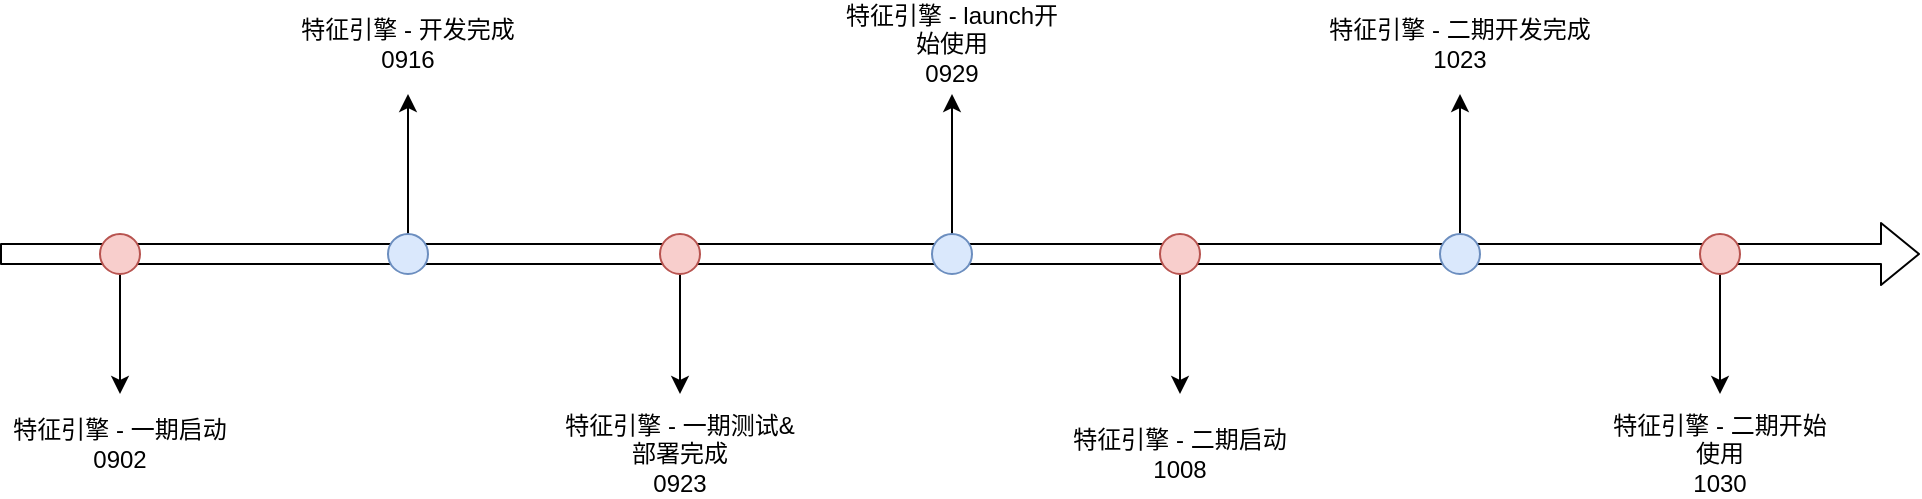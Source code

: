<mxfile version="13.6.6" type="github">
  <diagram id="rcp3pEE-7lTvaWBj_Qyv" name="Page-1">
    <mxGraphModel dx="1261" dy="794" grid="1" gridSize="10" guides="1" tooltips="1" connect="1" arrows="1" fold="1" page="1" pageScale="1" pageWidth="827" pageHeight="1169" math="0" shadow="0">
      <root>
        <mxCell id="0" />
        <mxCell id="1" parent="0" />
        <mxCell id="uwBnBX3pxRv0StW7nRhz-1" value="" style="shape=flexArrow;endArrow=classic;html=1;" edge="1" parent="1">
          <mxGeometry width="50" height="50" relative="1" as="geometry">
            <mxPoint x="150" y="330" as="sourcePoint" />
            <mxPoint x="1110" y="330" as="targetPoint" />
          </mxGeometry>
        </mxCell>
        <mxCell id="uwBnBX3pxRv0StW7nRhz-19" value="" style="group" vertex="1" connectable="0" parent="1">
          <mxGeometry x="294" y="210" width="120" height="130" as="geometry" />
        </mxCell>
        <mxCell id="uwBnBX3pxRv0StW7nRhz-6" value="" style="endArrow=classic;html=1;exitX=0.5;exitY=0;exitDx=0;exitDy=0;" edge="1" parent="uwBnBX3pxRv0StW7nRhz-19" source="uwBnBX3pxRv0StW7nRhz-7">
          <mxGeometry width="50" height="50" relative="1" as="geometry">
            <mxPoint x="106" y="60" as="sourcePoint" />
            <mxPoint x="60" y="40" as="targetPoint" />
          </mxGeometry>
        </mxCell>
        <mxCell id="uwBnBX3pxRv0StW7nRhz-7" value="" style="ellipse;whiteSpace=wrap;html=1;aspect=fixed;fillColor=#dae8fc;strokeColor=#6c8ebf;" vertex="1" parent="uwBnBX3pxRv0StW7nRhz-19">
          <mxGeometry x="50" y="110" width="20" height="20" as="geometry" />
        </mxCell>
        <mxCell id="uwBnBX3pxRv0StW7nRhz-8" value="" style="endArrow=classic;html=1;" edge="1" parent="uwBnBX3pxRv0StW7nRhz-19" target="uwBnBX3pxRv0StW7nRhz-7">
          <mxGeometry width="50" height="50" relative="1" as="geometry">
            <mxPoint x="60" y="120" as="sourcePoint" />
            <mxPoint x="60" y="220" as="targetPoint" />
          </mxGeometry>
        </mxCell>
        <mxCell id="uwBnBX3pxRv0StW7nRhz-9" value="特征引擎 - 开发完成&lt;br&gt;0916" style="text;html=1;strokeColor=none;fillColor=none;align=center;verticalAlign=middle;whiteSpace=wrap;rounded=0;" vertex="1" parent="uwBnBX3pxRv0StW7nRhz-19">
          <mxGeometry width="120" height="30" as="geometry" />
        </mxCell>
        <mxCell id="uwBnBX3pxRv0StW7nRhz-20" value="" style="group" vertex="1" connectable="0" parent="1">
          <mxGeometry x="150" y="320" width="120" height="120" as="geometry" />
        </mxCell>
        <mxCell id="uwBnBX3pxRv0StW7nRhz-2" value="" style="endArrow=classic;html=1;" edge="1" parent="uwBnBX3pxRv0StW7nRhz-20" source="uwBnBX3pxRv0StW7nRhz-3">
          <mxGeometry width="50" height="50" relative="1" as="geometry">
            <mxPoint x="60" y="10" as="sourcePoint" />
            <mxPoint x="60" y="80" as="targetPoint" />
          </mxGeometry>
        </mxCell>
        <mxCell id="uwBnBX3pxRv0StW7nRhz-3" value="" style="ellipse;whiteSpace=wrap;html=1;aspect=fixed;fillColor=#f8cecc;strokeColor=#b85450;" vertex="1" parent="uwBnBX3pxRv0StW7nRhz-20">
          <mxGeometry x="50" width="20" height="20" as="geometry" />
        </mxCell>
        <mxCell id="uwBnBX3pxRv0StW7nRhz-4" value="" style="endArrow=classic;html=1;" edge="1" parent="uwBnBX3pxRv0StW7nRhz-20" target="uwBnBX3pxRv0StW7nRhz-3">
          <mxGeometry width="50" height="50" relative="1" as="geometry">
            <mxPoint x="60" y="10" as="sourcePoint" />
            <mxPoint x="60" y="110" as="targetPoint" />
          </mxGeometry>
        </mxCell>
        <mxCell id="uwBnBX3pxRv0StW7nRhz-5" value="特征引擎 - 一期启动&lt;br&gt;0902" style="text;html=1;strokeColor=none;fillColor=none;align=center;verticalAlign=middle;whiteSpace=wrap;rounded=0;" vertex="1" parent="uwBnBX3pxRv0StW7nRhz-20">
          <mxGeometry y="90" width="120" height="30" as="geometry" />
        </mxCell>
        <mxCell id="uwBnBX3pxRv0StW7nRhz-21" value="" style="group" vertex="1" connectable="0" parent="1">
          <mxGeometry x="430" y="320" width="120" height="130" as="geometry" />
        </mxCell>
        <mxCell id="uwBnBX3pxRv0StW7nRhz-11" value="" style="endArrow=classic;html=1;" edge="1" parent="uwBnBX3pxRv0StW7nRhz-21" source="uwBnBX3pxRv0StW7nRhz-12">
          <mxGeometry width="50" height="50" relative="1" as="geometry">
            <mxPoint x="60" y="10" as="sourcePoint" />
            <mxPoint x="60" y="80" as="targetPoint" />
          </mxGeometry>
        </mxCell>
        <mxCell id="uwBnBX3pxRv0StW7nRhz-12" value="" style="ellipse;whiteSpace=wrap;html=1;aspect=fixed;fillColor=#f8cecc;strokeColor=#b85450;" vertex="1" parent="uwBnBX3pxRv0StW7nRhz-21">
          <mxGeometry x="50" width="20" height="20" as="geometry" />
        </mxCell>
        <mxCell id="uwBnBX3pxRv0StW7nRhz-13" value="" style="endArrow=classic;html=1;" edge="1" parent="uwBnBX3pxRv0StW7nRhz-21" target="uwBnBX3pxRv0StW7nRhz-12">
          <mxGeometry width="50" height="50" relative="1" as="geometry">
            <mxPoint x="60" y="10" as="sourcePoint" />
            <mxPoint x="60" y="110" as="targetPoint" />
          </mxGeometry>
        </mxCell>
        <mxCell id="uwBnBX3pxRv0StW7nRhz-14" value="特征引擎 - 一期测试&amp;amp;部署完成&lt;br&gt;0923" style="text;html=1;strokeColor=none;fillColor=none;align=center;verticalAlign=middle;whiteSpace=wrap;rounded=0;" vertex="1" parent="uwBnBX3pxRv0StW7nRhz-21">
          <mxGeometry y="90" width="120" height="40" as="geometry" />
        </mxCell>
        <mxCell id="uwBnBX3pxRv0StW7nRhz-22" value="" style="group" vertex="1" connectable="0" parent="1">
          <mxGeometry x="566" y="210" width="120" height="130" as="geometry" />
        </mxCell>
        <mxCell id="uwBnBX3pxRv0StW7nRhz-23" value="" style="endArrow=classic;html=1;exitX=0.5;exitY=0;exitDx=0;exitDy=0;" edge="1" parent="uwBnBX3pxRv0StW7nRhz-22" source="uwBnBX3pxRv0StW7nRhz-24">
          <mxGeometry width="50" height="50" relative="1" as="geometry">
            <mxPoint x="106" y="60" as="sourcePoint" />
            <mxPoint x="60" y="40" as="targetPoint" />
          </mxGeometry>
        </mxCell>
        <mxCell id="uwBnBX3pxRv0StW7nRhz-24" value="" style="ellipse;whiteSpace=wrap;html=1;aspect=fixed;fillColor=#dae8fc;strokeColor=#6c8ebf;" vertex="1" parent="uwBnBX3pxRv0StW7nRhz-22">
          <mxGeometry x="50" y="110" width="20" height="20" as="geometry" />
        </mxCell>
        <mxCell id="uwBnBX3pxRv0StW7nRhz-25" value="" style="endArrow=classic;html=1;" edge="1" parent="uwBnBX3pxRv0StW7nRhz-22" target="uwBnBX3pxRv0StW7nRhz-24">
          <mxGeometry width="50" height="50" relative="1" as="geometry">
            <mxPoint x="60" y="120" as="sourcePoint" />
            <mxPoint x="60" y="220" as="targetPoint" />
          </mxGeometry>
        </mxCell>
        <mxCell id="uwBnBX3pxRv0StW7nRhz-26" value="特征引擎 - launch开始使用&lt;br&gt;0929" style="text;html=1;strokeColor=none;fillColor=none;align=center;verticalAlign=middle;whiteSpace=wrap;rounded=0;" vertex="1" parent="uwBnBX3pxRv0StW7nRhz-22">
          <mxGeometry width="120" height="30" as="geometry" />
        </mxCell>
        <mxCell id="uwBnBX3pxRv0StW7nRhz-27" value="" style="group" vertex="1" connectable="0" parent="1">
          <mxGeometry x="680" y="320" width="120" height="130" as="geometry" />
        </mxCell>
        <mxCell id="uwBnBX3pxRv0StW7nRhz-28" value="" style="endArrow=classic;html=1;" edge="1" parent="uwBnBX3pxRv0StW7nRhz-27" source="uwBnBX3pxRv0StW7nRhz-29">
          <mxGeometry width="50" height="50" relative="1" as="geometry">
            <mxPoint x="60" y="10" as="sourcePoint" />
            <mxPoint x="60" y="80" as="targetPoint" />
          </mxGeometry>
        </mxCell>
        <mxCell id="uwBnBX3pxRv0StW7nRhz-29" value="" style="ellipse;whiteSpace=wrap;html=1;aspect=fixed;fillColor=#f8cecc;strokeColor=#b85450;" vertex="1" parent="uwBnBX3pxRv0StW7nRhz-27">
          <mxGeometry x="50" width="20" height="20" as="geometry" />
        </mxCell>
        <mxCell id="uwBnBX3pxRv0StW7nRhz-30" value="" style="endArrow=classic;html=1;" edge="1" parent="uwBnBX3pxRv0StW7nRhz-27" target="uwBnBX3pxRv0StW7nRhz-29">
          <mxGeometry width="50" height="50" relative="1" as="geometry">
            <mxPoint x="60" y="10" as="sourcePoint" />
            <mxPoint x="60" y="110" as="targetPoint" />
          </mxGeometry>
        </mxCell>
        <mxCell id="uwBnBX3pxRv0StW7nRhz-31" value="特征引擎 - 二期启动&lt;br&gt;1008" style="text;html=1;strokeColor=none;fillColor=none;align=center;verticalAlign=middle;whiteSpace=wrap;rounded=0;" vertex="1" parent="uwBnBX3pxRv0StW7nRhz-27">
          <mxGeometry y="90" width="120" height="40" as="geometry" />
        </mxCell>
        <mxCell id="uwBnBX3pxRv0StW7nRhz-38" value="" style="group" vertex="1" connectable="0" parent="1">
          <mxGeometry x="820" y="210" width="150" height="130" as="geometry" />
        </mxCell>
        <mxCell id="uwBnBX3pxRv0StW7nRhz-39" value="" style="endArrow=classic;html=1;exitX=0.5;exitY=0;exitDx=0;exitDy=0;" edge="1" parent="uwBnBX3pxRv0StW7nRhz-38" source="uwBnBX3pxRv0StW7nRhz-40">
          <mxGeometry width="50" height="50" relative="1" as="geometry">
            <mxPoint x="106" y="60" as="sourcePoint" />
            <mxPoint x="60" y="40" as="targetPoint" />
          </mxGeometry>
        </mxCell>
        <mxCell id="uwBnBX3pxRv0StW7nRhz-40" value="" style="ellipse;whiteSpace=wrap;html=1;aspect=fixed;fillColor=#dae8fc;strokeColor=#6c8ebf;" vertex="1" parent="uwBnBX3pxRv0StW7nRhz-38">
          <mxGeometry x="50" y="110" width="20" height="20" as="geometry" />
        </mxCell>
        <mxCell id="uwBnBX3pxRv0StW7nRhz-41" value="" style="endArrow=classic;html=1;" edge="1" parent="uwBnBX3pxRv0StW7nRhz-38" target="uwBnBX3pxRv0StW7nRhz-40">
          <mxGeometry width="50" height="50" relative="1" as="geometry">
            <mxPoint x="60" y="120" as="sourcePoint" />
            <mxPoint x="60" y="220" as="targetPoint" />
          </mxGeometry>
        </mxCell>
        <mxCell id="uwBnBX3pxRv0StW7nRhz-42" value="特征引擎 - 二期开发完成&lt;br&gt;1023" style="text;html=1;strokeColor=none;fillColor=none;align=center;verticalAlign=middle;whiteSpace=wrap;rounded=0;" vertex="1" parent="uwBnBX3pxRv0StW7nRhz-38">
          <mxGeometry x="-15" width="150" height="30" as="geometry" />
        </mxCell>
        <mxCell id="uwBnBX3pxRv0StW7nRhz-47" value="" style="group" vertex="1" connectable="0" parent="1">
          <mxGeometry x="950" y="320" width="120" height="130" as="geometry" />
        </mxCell>
        <mxCell id="uwBnBX3pxRv0StW7nRhz-48" value="" style="endArrow=classic;html=1;" edge="1" parent="uwBnBX3pxRv0StW7nRhz-47" source="uwBnBX3pxRv0StW7nRhz-49">
          <mxGeometry width="50" height="50" relative="1" as="geometry">
            <mxPoint x="60" y="10" as="sourcePoint" />
            <mxPoint x="60" y="80" as="targetPoint" />
          </mxGeometry>
        </mxCell>
        <mxCell id="uwBnBX3pxRv0StW7nRhz-49" value="" style="ellipse;whiteSpace=wrap;html=1;aspect=fixed;fillColor=#f8cecc;strokeColor=#b85450;" vertex="1" parent="uwBnBX3pxRv0StW7nRhz-47">
          <mxGeometry x="50" width="20" height="20" as="geometry" />
        </mxCell>
        <mxCell id="uwBnBX3pxRv0StW7nRhz-50" value="" style="endArrow=classic;html=1;" edge="1" parent="uwBnBX3pxRv0StW7nRhz-47" target="uwBnBX3pxRv0StW7nRhz-49">
          <mxGeometry width="50" height="50" relative="1" as="geometry">
            <mxPoint x="60" y="10" as="sourcePoint" />
            <mxPoint x="60" y="110" as="targetPoint" />
          </mxGeometry>
        </mxCell>
        <mxCell id="uwBnBX3pxRv0StW7nRhz-51" value="特征引擎 - 二期开始使用&lt;br&gt;1030" style="text;html=1;strokeColor=none;fillColor=none;align=center;verticalAlign=middle;whiteSpace=wrap;rounded=0;" vertex="1" parent="uwBnBX3pxRv0StW7nRhz-47">
          <mxGeometry y="90" width="120" height="40" as="geometry" />
        </mxCell>
      </root>
    </mxGraphModel>
  </diagram>
</mxfile>
